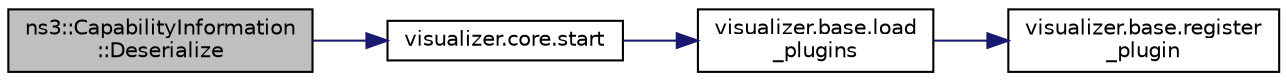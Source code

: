 digraph "ns3::CapabilityInformation::Deserialize"
{
 // LATEX_PDF_SIZE
  edge [fontname="Helvetica",fontsize="10",labelfontname="Helvetica",labelfontsize="10"];
  node [fontname="Helvetica",fontsize="10",shape=record];
  rankdir="LR";
  Node1 [label="ns3::CapabilityInformation\l::Deserialize",height=0.2,width=0.4,color="black", fillcolor="grey75", style="filled", fontcolor="black",tooltip="Deserialize capability information from the given buffer."];
  Node1 -> Node2 [color="midnightblue",fontsize="10",style="solid",fontname="Helvetica"];
  Node2 [label="visualizer.core.start",height=0.2,width=0.4,color="black", fillcolor="white", style="filled",URL="$namespacevisualizer_1_1core.html#a2a35e5d8a34af358b508dac8635754e0",tooltip=" "];
  Node2 -> Node3 [color="midnightblue",fontsize="10",style="solid",fontname="Helvetica"];
  Node3 [label="visualizer.base.load\l_plugins",height=0.2,width=0.4,color="black", fillcolor="white", style="filled",URL="$namespacevisualizer_1_1base.html#ad171497a5ff1afe0a73bedaebf35448f",tooltip=" "];
  Node3 -> Node4 [color="midnightblue",fontsize="10",style="solid",fontname="Helvetica"];
  Node4 [label="visualizer.base.register\l_plugin",height=0.2,width=0.4,color="black", fillcolor="white", style="filled",URL="$namespacevisualizer_1_1base.html#a6b0ffcff1e17ec4027496f50177e5b9e",tooltip=" "];
}
